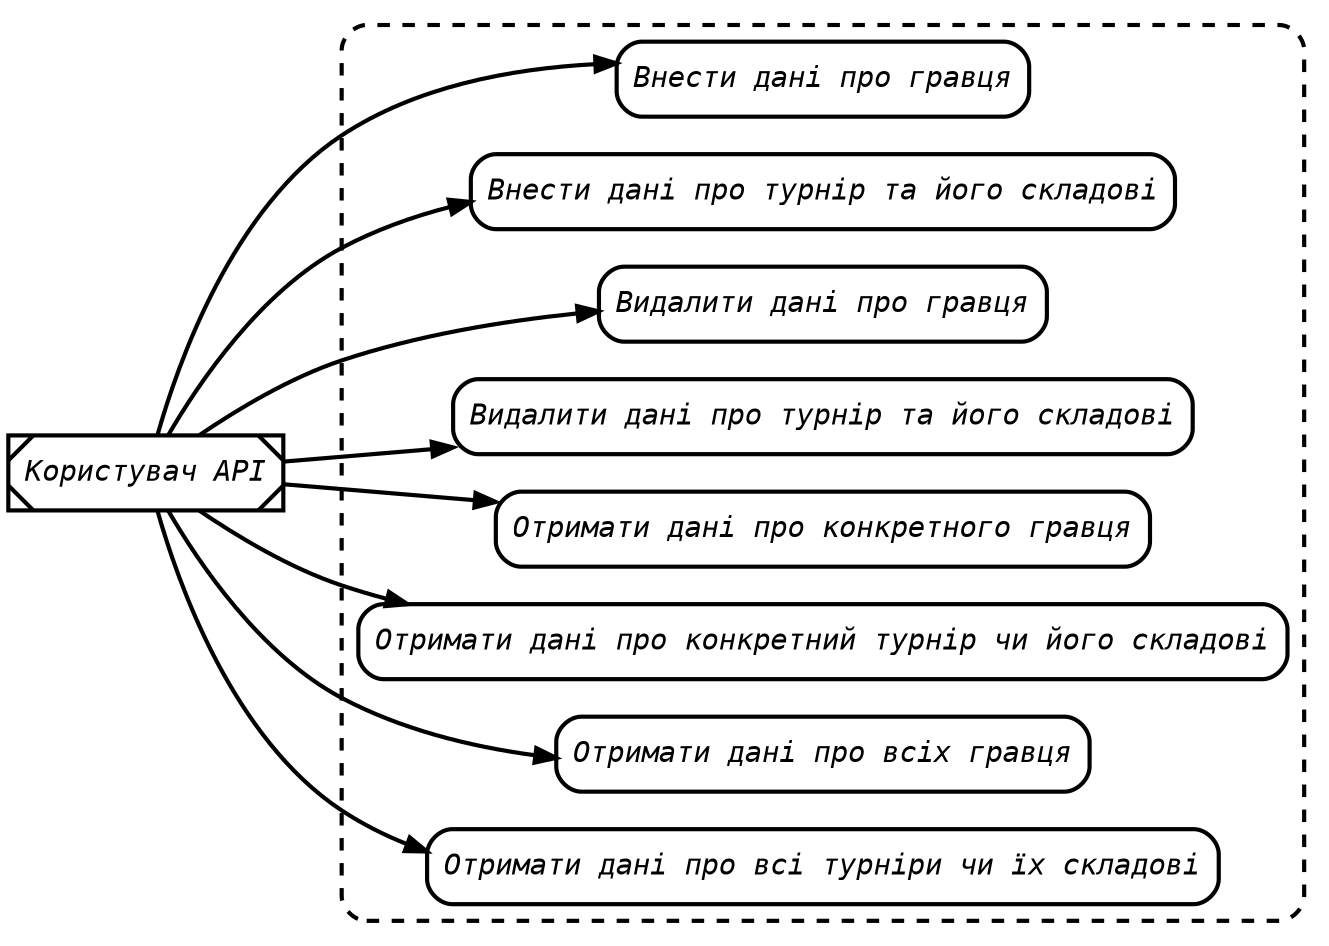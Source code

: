 digraph UseCase {
    rankdir=LR
    edge [
        style=bold
    ]
    node [
        shape=box
        style="bold,diagonals"
        fontname="monospace italic"
    ]
    User [label="Користувач API"]

    node [
        style="rounded,bold"
        shape=box
    ]
    subgraph cluster_UseCases {
        style="rounded,dashed,bold"
        edge [style=dashed]
        c1 [label="Внести дані про гравця"]
        c2 [label="Внести дані про турнір та його складові"]
        c3 [label="Видалити дані про гравця"]
        c4 [label="Видалити дані про турнір та його складові"]
        c5 [label="Отримати дані про конкретного гравця"]
        c6 [label="Отримати дані про конкретний турнір чи його складові"]
        c7 [label="Отримати дані про всіх гравця"]
        c8 [label="Отримати дані про всі турніри чи їх складові"]
    }
    User -> {c1 c2 c3 c4 c5 c6 c7 c8}
}
